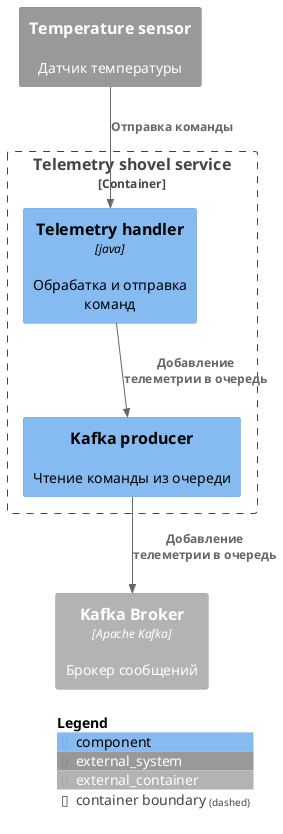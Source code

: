 @startuml
!include <C4/C4_Component>

Container_Boundary(telemetryShovelContainer, "Telemetry shovel service") {
    Component(telemetryHandler, "Telemetry handler", "java", "Обрабатка и отправка команд")
    Component(kafkaProducer, "Kafka producer", "", "Чтение команды из очереди")

    Rel(telemetryHandler, kafkaProducer, "Добавление телеметрии в очередь")
}

Container_Ext(kafkaBroker, "Kafka Broker", "Apache Kafka", "Брокер сообщений")

System_Ext(temperature_sensor, "Temperature sensor", "Датчик температуры")

Rel(kafkaProducer, kafkaBroker, "Добавление телеметрии в очередь")
Rel(temperature_sensor, telemetryHandler, "Отправка команды")

SHOW_LEGEND()
@enduml